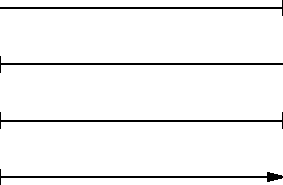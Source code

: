 size(5cm,0);
path line=(0,0)--(5,0);
transform T=shift(0,-1);

draw(line, Bar);
draw(T*line, BeginBar);
draw(T^2*line, Bars);
draw(T^3*line, Arrow, BeginBar);

